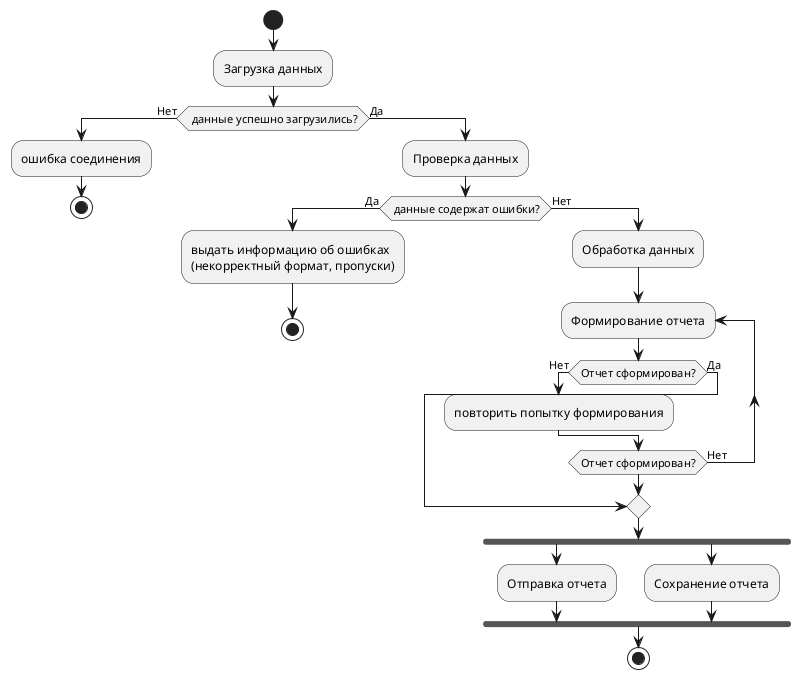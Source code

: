 @startuml
start
:Загрузка данных;
if ( данные успешно загрузились?) then (Нет)
:ошибка соединения;
stop
else (Да)
:Проверка данных;
if ( данные содержат ошибки?) then (Да)
:выдать информацию об ошибках 
(некорректный формат, пропуски);
stop
else (Нет)
:Обработка данных;
repeat :Формирование отчета;
if (Отчет сформирован?) then (Нет)
:повторить попытку формирования;
else (Да)
break
endif
repeat while (Отчет сформирован?) is (Нет)
fork
:Отправка отчета;
fork again
:Сохранение отчета;
end fork
stop
@enduml


